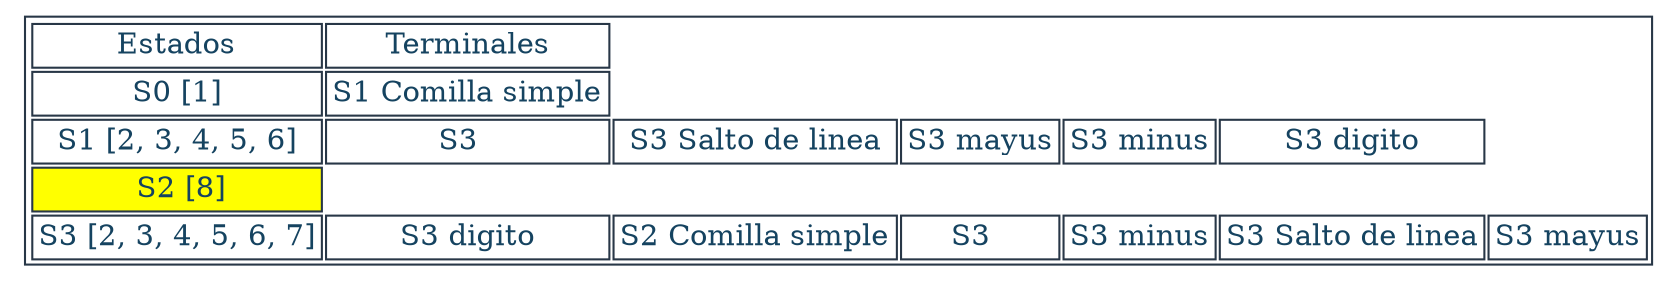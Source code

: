 digraph T {
aHtmlTable [
   shape=plaintext
   color="#283747" fontcolor="#154360" label=<

   <table border='1' cellborder='1'>
   <tr>
      <td>Estados</td>
      <td>Terminales</td>
   </tr><tr><td>S0 [1]</td><td>S1 Comilla simple</td></tr><tr><td>S1 [2, 3, 4, 5, 6]</td><td>S3  </td><td>S3 Salto de linea</td><td>S3 mayus</td><td>S3 minus</td><td>S3 digito</td></tr><tr><td bgcolor="yellow"> S2 [8]</td></tr><tr><td>S3 [2, 3, 4, 5, 6, 7]</td><td>S3 digito</td><td>S2 Comilla simple</td><td>S3  </td><td>S3 minus</td><td>S3 Salto de linea</td><td>S3 mayus</td></tr></table>

   >]; 

}